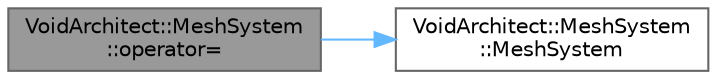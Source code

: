 digraph "VoidArchitect::MeshSystem::operator="
{
 // LATEX_PDF_SIZE
  bgcolor="transparent";
  edge [fontname=Helvetica,fontsize=10,labelfontname=Helvetica,labelfontsize=10];
  node [fontname=Helvetica,fontsize=10,shape=box,height=0.2,width=0.4];
  rankdir="LR";
  Node1 [id="Node000001",label="VoidArchitect::MeshSystem\l::operator=",height=0.2,width=0.4,color="gray40", fillcolor="grey60", style="filled", fontcolor="black",tooltip=" "];
  Node1 -> Node2 [id="edge1_Node000001_Node000002",color="steelblue1",style="solid",tooltip=" "];
  Node2 [id="Node000002",label="VoidArchitect::MeshSystem\l::MeshSystem",height=0.2,width=0.4,color="grey40", fillcolor="white", style="filled",URL="$class_void_architect_1_1_mesh_system.html#a19bcdc21eea1d37762439148e7bd326a",tooltip=" "];
}
